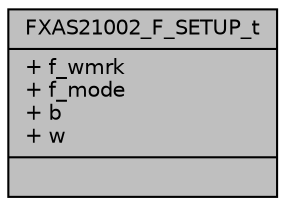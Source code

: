 digraph "FXAS21002_F_SETUP_t"
{
  edge [fontname="Helvetica",fontsize="10",labelfontname="Helvetica",labelfontsize="10"];
  node [fontname="Helvetica",fontsize="10",shape=record];
  Node1 [label="{FXAS21002_F_SETUP_t\n|+ f_wmrk\l+ f_mode\l+ b\l+ w\l|}",height=0.2,width=0.4,color="black", fillcolor="grey75", style="filled", fontcolor="black"];
}

